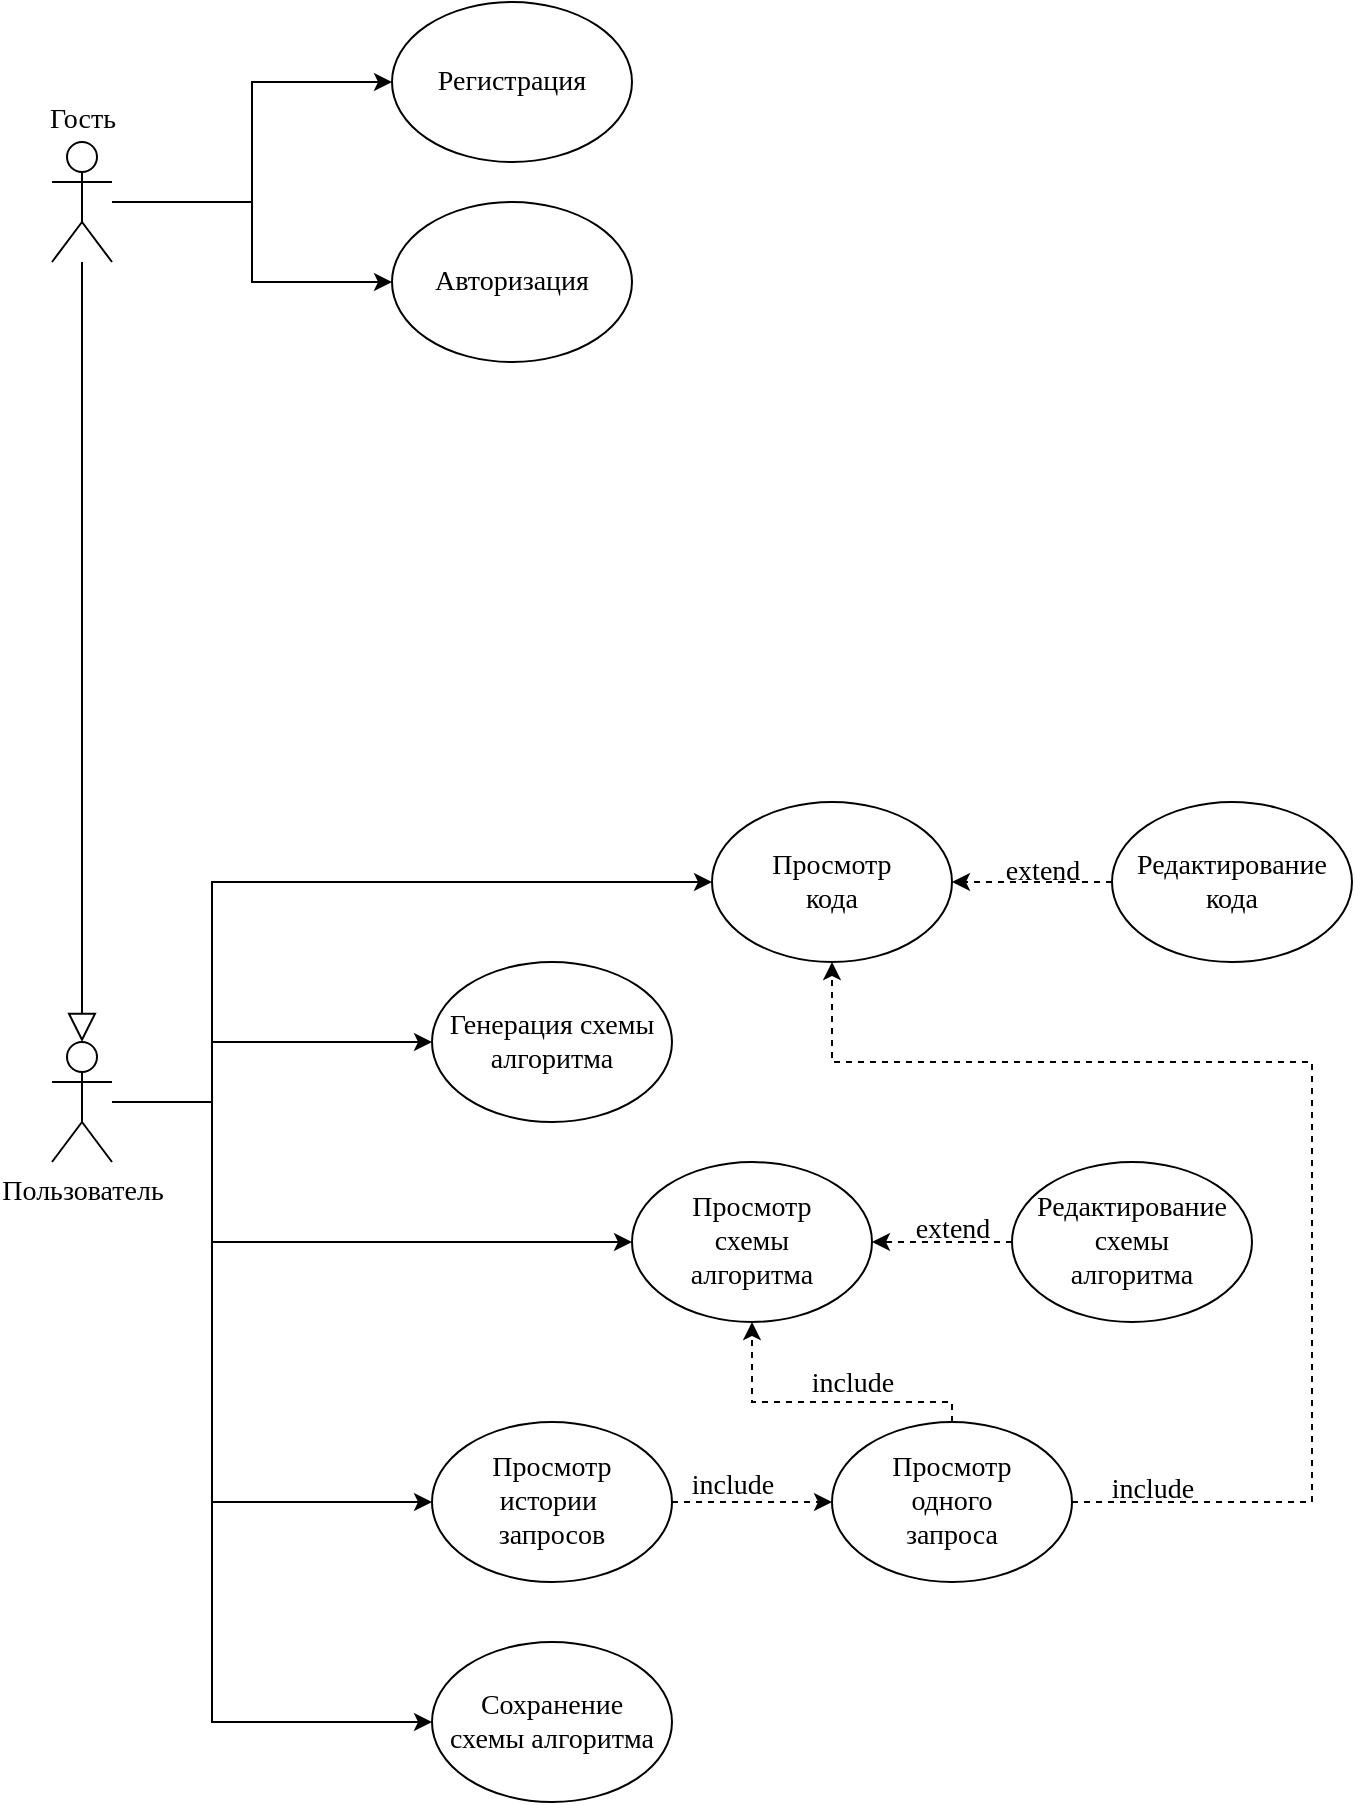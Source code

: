 <mxfile version="21.1.2" type="device">
  <diagram name="Page-1" id="DXjRYRPQSQG1_2DYjN1M">
    <mxGraphModel dx="1668" dy="965" grid="1" gridSize="10" guides="1" tooltips="1" connect="1" arrows="1" fold="1" page="1" pageScale="1" pageWidth="827" pageHeight="1169" math="0" shadow="0">
      <root>
        <mxCell id="0" />
        <mxCell id="1" parent="0" />
        <mxCell id="KSQjck4VXTtEsWQFUxek-1" style="edgeStyle=orthogonalEdgeStyle;rounded=0;orthogonalLoop=1;jettySize=auto;html=1;entryX=0;entryY=0.5;entryDx=0;entryDy=0;fontFamily=Times New Roman;fontSize=14;" edge="1" parent="1" source="KSQjck4VXTtEsWQFUxek-6" target="KSQjck4VXTtEsWQFUxek-13">
          <mxGeometry relative="1" as="geometry">
            <Array as="points">
              <mxPoint x="180" y="630" />
              <mxPoint x="180" y="520" />
            </Array>
          </mxGeometry>
        </mxCell>
        <mxCell id="KSQjck4VXTtEsWQFUxek-2" style="edgeStyle=orthogonalEdgeStyle;rounded=0;orthogonalLoop=1;jettySize=auto;html=1;fontFamily=Times New Roman;fontSize=14;" edge="1" parent="1" source="KSQjck4VXTtEsWQFUxek-6" target="KSQjck4VXTtEsWQFUxek-20">
          <mxGeometry relative="1" as="geometry">
            <Array as="points">
              <mxPoint x="180" y="630" />
              <mxPoint x="180" y="700" />
            </Array>
          </mxGeometry>
        </mxCell>
        <mxCell id="KSQjck4VXTtEsWQFUxek-3" style="edgeStyle=orthogonalEdgeStyle;rounded=0;orthogonalLoop=1;jettySize=auto;html=1;entryX=0;entryY=0.5;entryDx=0;entryDy=0;fontFamily=Times New Roman;fontSize=14;" edge="1" parent="1" source="KSQjck4VXTtEsWQFUxek-6" target="KSQjck4VXTtEsWQFUxek-14">
          <mxGeometry relative="1" as="geometry">
            <Array as="points">
              <mxPoint x="180" y="630" />
              <mxPoint x="180" y="600" />
            </Array>
          </mxGeometry>
        </mxCell>
        <mxCell id="KSQjck4VXTtEsWQFUxek-4" style="edgeStyle=orthogonalEdgeStyle;rounded=0;orthogonalLoop=1;jettySize=auto;html=1;entryX=0;entryY=0.5;entryDx=0;entryDy=0;fontFamily=Times New Roman;fontSize=14;" edge="1" parent="1" source="KSQjck4VXTtEsWQFUxek-6" target="KSQjck4VXTtEsWQFUxek-16">
          <mxGeometry relative="1" as="geometry">
            <Array as="points">
              <mxPoint x="180" y="630" />
              <mxPoint x="180" y="830" />
            </Array>
          </mxGeometry>
        </mxCell>
        <mxCell id="KSQjck4VXTtEsWQFUxek-5" style="edgeStyle=orthogonalEdgeStyle;rounded=0;orthogonalLoop=1;jettySize=auto;html=1;entryX=0;entryY=0.5;entryDx=0;entryDy=0;" edge="1" parent="1" source="KSQjck4VXTtEsWQFUxek-6" target="KSQjck4VXTtEsWQFUxek-30">
          <mxGeometry relative="1" as="geometry">
            <Array as="points">
              <mxPoint x="180" y="630" />
              <mxPoint x="180" y="940" />
            </Array>
          </mxGeometry>
        </mxCell>
        <mxCell id="KSQjck4VXTtEsWQFUxek-6" value="Пользователь" style="shape=umlActor;verticalLabelPosition=bottom;verticalAlign=top;html=1;outlineConnect=0;fontFamily=Times New Roman;fontSize=14;" vertex="1" parent="1">
          <mxGeometry x="100" y="600" width="30" height="60" as="geometry" />
        </mxCell>
        <mxCell id="KSQjck4VXTtEsWQFUxek-7" style="edgeStyle=orthogonalEdgeStyle;rounded=0;orthogonalLoop=1;jettySize=auto;html=1;entryX=0.5;entryY=0;entryDx=0;entryDy=0;entryPerimeter=0;endArrow=block;endFill=0;endSize=12;fontFamily=Times New Roman;fontSize=14;" edge="1" parent="1" source="KSQjck4VXTtEsWQFUxek-10" target="KSQjck4VXTtEsWQFUxek-6">
          <mxGeometry relative="1" as="geometry" />
        </mxCell>
        <mxCell id="KSQjck4VXTtEsWQFUxek-8" style="edgeStyle=orthogonalEdgeStyle;rounded=0;orthogonalLoop=1;jettySize=auto;html=1;fontFamily=Times New Roman;fontSize=14;" edge="1" parent="1" source="KSQjck4VXTtEsWQFUxek-10" target="KSQjck4VXTtEsWQFUxek-11">
          <mxGeometry relative="1" as="geometry" />
        </mxCell>
        <mxCell id="KSQjck4VXTtEsWQFUxek-9" style="edgeStyle=orthogonalEdgeStyle;rounded=0;orthogonalLoop=1;jettySize=auto;html=1;fontFamily=Times New Roman;fontSize=14;" edge="1" parent="1" source="KSQjck4VXTtEsWQFUxek-10" target="KSQjck4VXTtEsWQFUxek-12">
          <mxGeometry relative="1" as="geometry" />
        </mxCell>
        <mxCell id="KSQjck4VXTtEsWQFUxek-10" value="Гость" style="shape=umlActor;verticalLabelPosition=top;verticalAlign=bottom;html=1;outlineConnect=0;fontFamily=Times New Roman;fontSize=14;labelPosition=center;align=center;" vertex="1" parent="1">
          <mxGeometry x="100" y="150" width="30" height="60" as="geometry" />
        </mxCell>
        <mxCell id="KSQjck4VXTtEsWQFUxek-11" value="Регистрация" style="ellipse;whiteSpace=wrap;html=1;fontFamily=Times New Roman;fontSize=14;" vertex="1" parent="1">
          <mxGeometry x="270" y="80" width="120" height="80" as="geometry" />
        </mxCell>
        <mxCell id="KSQjck4VXTtEsWQFUxek-12" value="Авторизация" style="ellipse;whiteSpace=wrap;html=1;fontFamily=Times New Roman;fontSize=14;" vertex="1" parent="1">
          <mxGeometry x="270" y="180" width="120" height="80" as="geometry" />
        </mxCell>
        <mxCell id="KSQjck4VXTtEsWQFUxek-13" value="Просмотр&lt;br style=&quot;font-size: 14px;&quot;&gt;кода" style="ellipse;whiteSpace=wrap;html=1;fontFamily=Times New Roman;fontSize=14;" vertex="1" parent="1">
          <mxGeometry x="430" y="480" width="120" height="80" as="geometry" />
        </mxCell>
        <mxCell id="KSQjck4VXTtEsWQFUxek-14" value="Генерация схемы&lt;br style=&quot;font-size: 14px;&quot;&gt;алгоритма" style="ellipse;whiteSpace=wrap;html=1;fontFamily=Times New Roman;fontSize=14;" vertex="1" parent="1">
          <mxGeometry x="290" y="560" width="120" height="80" as="geometry" />
        </mxCell>
        <mxCell id="KSQjck4VXTtEsWQFUxek-15" style="edgeStyle=orthogonalEdgeStyle;rounded=0;orthogonalLoop=1;jettySize=auto;html=1;dashed=1;fontFamily=Times New Roman;fontSize=14;" edge="1" parent="1" source="KSQjck4VXTtEsWQFUxek-16" target="KSQjck4VXTtEsWQFUxek-19">
          <mxGeometry relative="1" as="geometry" />
        </mxCell>
        <mxCell id="KSQjck4VXTtEsWQFUxek-16" value="Просмотр&lt;br style=&quot;font-size: 14px;&quot;&gt;истории&amp;nbsp;&lt;br style=&quot;font-size: 14px;&quot;&gt;запросов" style="ellipse;whiteSpace=wrap;html=1;fontFamily=Times New Roman;fontSize=14;" vertex="1" parent="1">
          <mxGeometry x="290" y="790" width="120" height="80" as="geometry" />
        </mxCell>
        <mxCell id="KSQjck4VXTtEsWQFUxek-17" style="edgeStyle=orthogonalEdgeStyle;rounded=0;orthogonalLoop=1;jettySize=auto;html=1;dashed=1;fontFamily=Times New Roman;fontSize=14;entryX=0.5;entryY=1;entryDx=0;entryDy=0;exitX=0.5;exitY=0;exitDx=0;exitDy=0;" edge="1" parent="1" source="KSQjck4VXTtEsWQFUxek-19" target="KSQjck4VXTtEsWQFUxek-20">
          <mxGeometry relative="1" as="geometry">
            <Array as="points">
              <mxPoint x="490" y="780" />
              <mxPoint x="380" y="780" />
            </Array>
          </mxGeometry>
        </mxCell>
        <mxCell id="KSQjck4VXTtEsWQFUxek-18" style="edgeStyle=orthogonalEdgeStyle;rounded=0;orthogonalLoop=1;jettySize=auto;html=1;dashed=1;fontFamily=Times New Roman;fontSize=14;" edge="1" parent="1" source="KSQjck4VXTtEsWQFUxek-19" target="KSQjck4VXTtEsWQFUxek-13">
          <mxGeometry relative="1" as="geometry">
            <Array as="points">
              <mxPoint x="730" y="830" />
              <mxPoint x="730" y="610" />
              <mxPoint x="490" y="610" />
            </Array>
          </mxGeometry>
        </mxCell>
        <mxCell id="KSQjck4VXTtEsWQFUxek-19" value="Просмотр&lt;br style=&quot;font-size: 14px;&quot;&gt;одного&lt;br style=&quot;font-size: 14px;&quot;&gt;запроса" style="ellipse;whiteSpace=wrap;html=1;fontFamily=Times New Roman;fontSize=14;" vertex="1" parent="1">
          <mxGeometry x="490" y="790" width="120" height="80" as="geometry" />
        </mxCell>
        <mxCell id="KSQjck4VXTtEsWQFUxek-20" value="Просмотр&lt;br style=&quot;font-size: 14px;&quot;&gt;схемы&lt;br style=&quot;font-size: 14px;&quot;&gt;алгоритма" style="ellipse;whiteSpace=wrap;html=1;fontFamily=Times New Roman;fontSize=14;" vertex="1" parent="1">
          <mxGeometry x="390" y="660" width="120" height="80" as="geometry" />
        </mxCell>
        <mxCell id="KSQjck4VXTtEsWQFUxek-21" style="edgeStyle=orthogonalEdgeStyle;rounded=0;orthogonalLoop=1;jettySize=auto;html=1;fontFamily=Times New Roman;fontSize=14;dashed=1;" edge="1" parent="1" source="KSQjck4VXTtEsWQFUxek-22" target="KSQjck4VXTtEsWQFUxek-13">
          <mxGeometry relative="1" as="geometry" />
        </mxCell>
        <mxCell id="KSQjck4VXTtEsWQFUxek-22" value="Редактирование&lt;br style=&quot;font-size: 14px;&quot;&gt;кода" style="ellipse;whiteSpace=wrap;html=1;fontFamily=Times New Roman;fontSize=14;" vertex="1" parent="1">
          <mxGeometry x="630" y="480" width="120" height="80" as="geometry" />
        </mxCell>
        <mxCell id="KSQjck4VXTtEsWQFUxek-23" style="edgeStyle=orthogonalEdgeStyle;rounded=0;orthogonalLoop=1;jettySize=auto;html=1;fontFamily=Times New Roman;fontSize=14;dashed=1;" edge="1" parent="1" source="KSQjck4VXTtEsWQFUxek-24" target="KSQjck4VXTtEsWQFUxek-20">
          <mxGeometry relative="1" as="geometry" />
        </mxCell>
        <mxCell id="KSQjck4VXTtEsWQFUxek-24" value="Редактирование&lt;br style=&quot;font-size: 14px;&quot;&gt;схемы&lt;br style=&quot;font-size: 14px;&quot;&gt;алгоритма" style="ellipse;whiteSpace=wrap;html=1;fontFamily=Times New Roman;fontSize=14;" vertex="1" parent="1">
          <mxGeometry x="580" y="660" width="120" height="80" as="geometry" />
        </mxCell>
        <mxCell id="KSQjck4VXTtEsWQFUxek-25" value="include" style="text;html=1;align=center;verticalAlign=middle;resizable=0;points=[];autosize=1;strokeColor=none;fillColor=none;fontFamily=Times New Roman;fontSize=14;" vertex="1" parent="1">
          <mxGeometry x="470" y="756" width="60" height="30" as="geometry" />
        </mxCell>
        <mxCell id="KSQjck4VXTtEsWQFUxek-26" value="include" style="text;html=1;align=center;verticalAlign=middle;resizable=0;points=[];autosize=1;strokeColor=none;fillColor=none;fontFamily=Times New Roman;fontSize=14;" vertex="1" parent="1">
          <mxGeometry x="410" y="807" width="60" height="30" as="geometry" />
        </mxCell>
        <mxCell id="KSQjck4VXTtEsWQFUxek-27" value="include" style="text;html=1;align=center;verticalAlign=middle;resizable=0;points=[];autosize=1;strokeColor=none;fillColor=none;fontFamily=Times New Roman;fontSize=14;" vertex="1" parent="1">
          <mxGeometry x="620" y="809" width="60" height="30" as="geometry" />
        </mxCell>
        <mxCell id="KSQjck4VXTtEsWQFUxek-28" value="extend" style="text;html=1;align=center;verticalAlign=middle;resizable=0;points=[];autosize=1;strokeColor=none;fillColor=none;fontFamily=Times New Roman;fontSize=14;" vertex="1" parent="1">
          <mxGeometry x="520" y="679" width="60" height="30" as="geometry" />
        </mxCell>
        <mxCell id="KSQjck4VXTtEsWQFUxek-29" value="extend" style="text;html=1;align=center;verticalAlign=middle;resizable=0;points=[];autosize=1;strokeColor=none;fillColor=none;fontFamily=Times New Roman;fontSize=14;" vertex="1" parent="1">
          <mxGeometry x="565" y="500" width="60" height="30" as="geometry" />
        </mxCell>
        <mxCell id="KSQjck4VXTtEsWQFUxek-30" value="Сохранение&lt;br&gt;схемы алгоритма" style="ellipse;whiteSpace=wrap;html=1;fontFamily=Times New Roman;fontSize=14;" vertex="1" parent="1">
          <mxGeometry x="290" y="900" width="120" height="80" as="geometry" />
        </mxCell>
      </root>
    </mxGraphModel>
  </diagram>
</mxfile>
